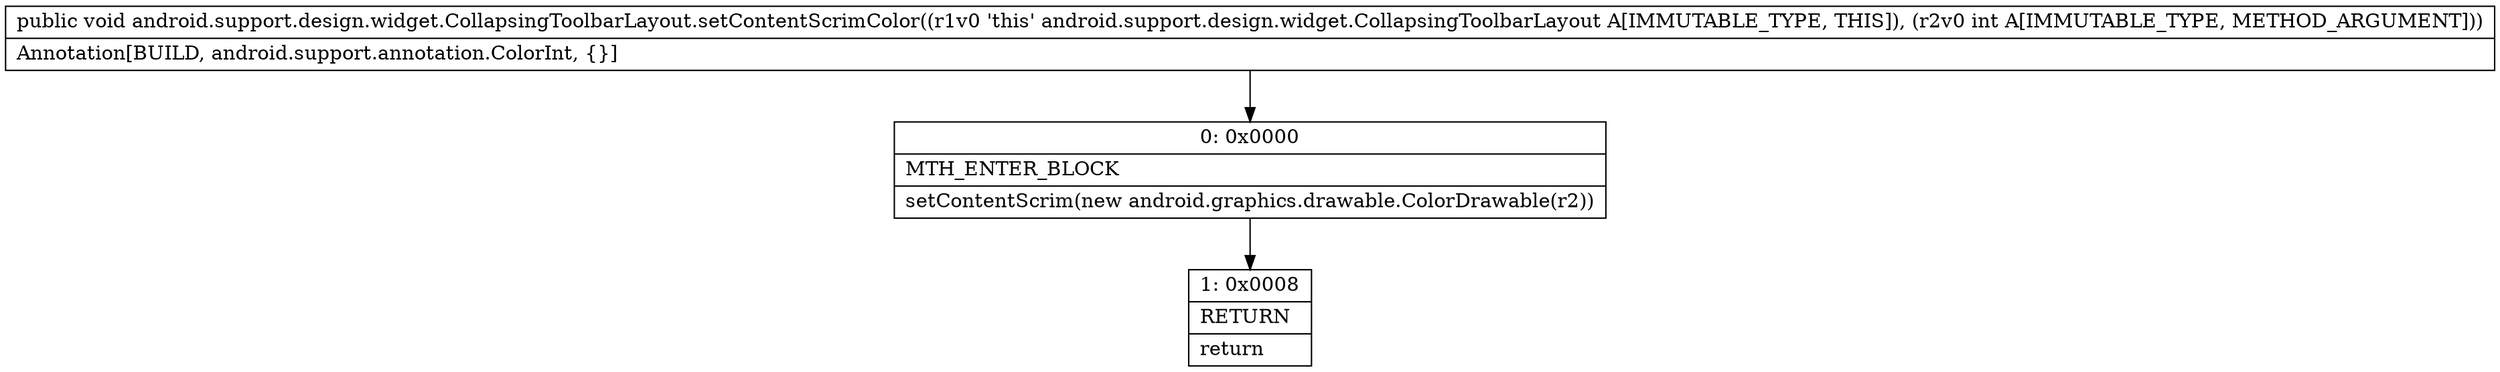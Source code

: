 digraph "CFG forandroid.support.design.widget.CollapsingToolbarLayout.setContentScrimColor(I)V" {
Node_0 [shape=record,label="{0\:\ 0x0000|MTH_ENTER_BLOCK\l|setContentScrim(new android.graphics.drawable.ColorDrawable(r2))\l}"];
Node_1 [shape=record,label="{1\:\ 0x0008|RETURN\l|return\l}"];
MethodNode[shape=record,label="{public void android.support.design.widget.CollapsingToolbarLayout.setContentScrimColor((r1v0 'this' android.support.design.widget.CollapsingToolbarLayout A[IMMUTABLE_TYPE, THIS]), (r2v0 int A[IMMUTABLE_TYPE, METHOD_ARGUMENT]))  | Annotation[BUILD, android.support.annotation.ColorInt, \{\}]\l}"];
MethodNode -> Node_0;
Node_0 -> Node_1;
}

